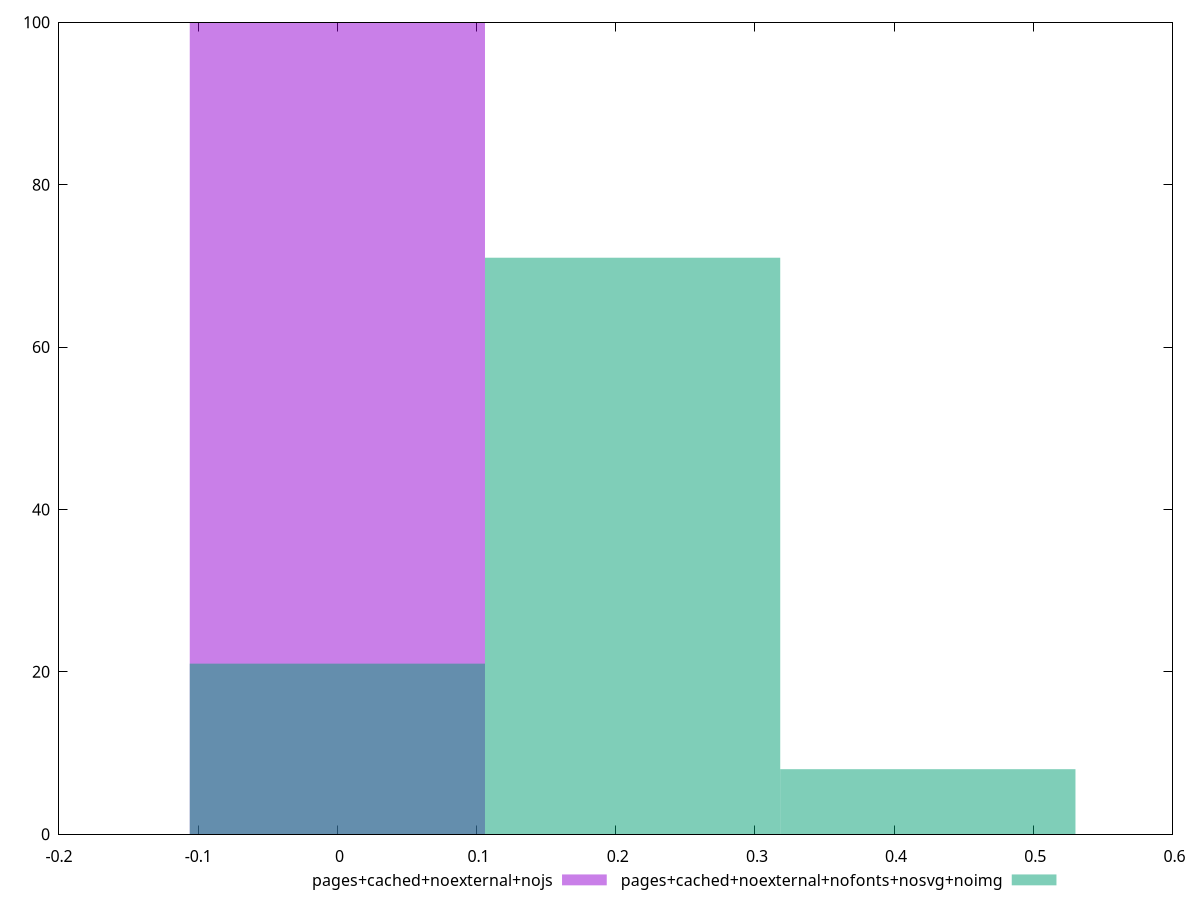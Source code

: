 reset
set terminal svg size 640, 500 enhanced background rgb 'white'
set output "reprap/cumulative-layout-shift/comparison/histogram/10_vs_11.svg"

$pagesCachedNoexternalNojs <<EOF
0 100
EOF

$pagesCachedNoexternalNofontsNosvgNoimg <<EOF
0.21211552272971965 71
0.4242310454594393 8
0 21
EOF

set key outside below
set boxwidth 0.21211552272971965
set yrange [0:100]
set style fill transparent solid 0.5 noborder

plot \
  $pagesCachedNoexternalNojs title "pages+cached+noexternal+nojs" with boxes, \
  $pagesCachedNoexternalNofontsNosvgNoimg title "pages+cached+noexternal+nofonts+nosvg+noimg" with boxes, \


reset